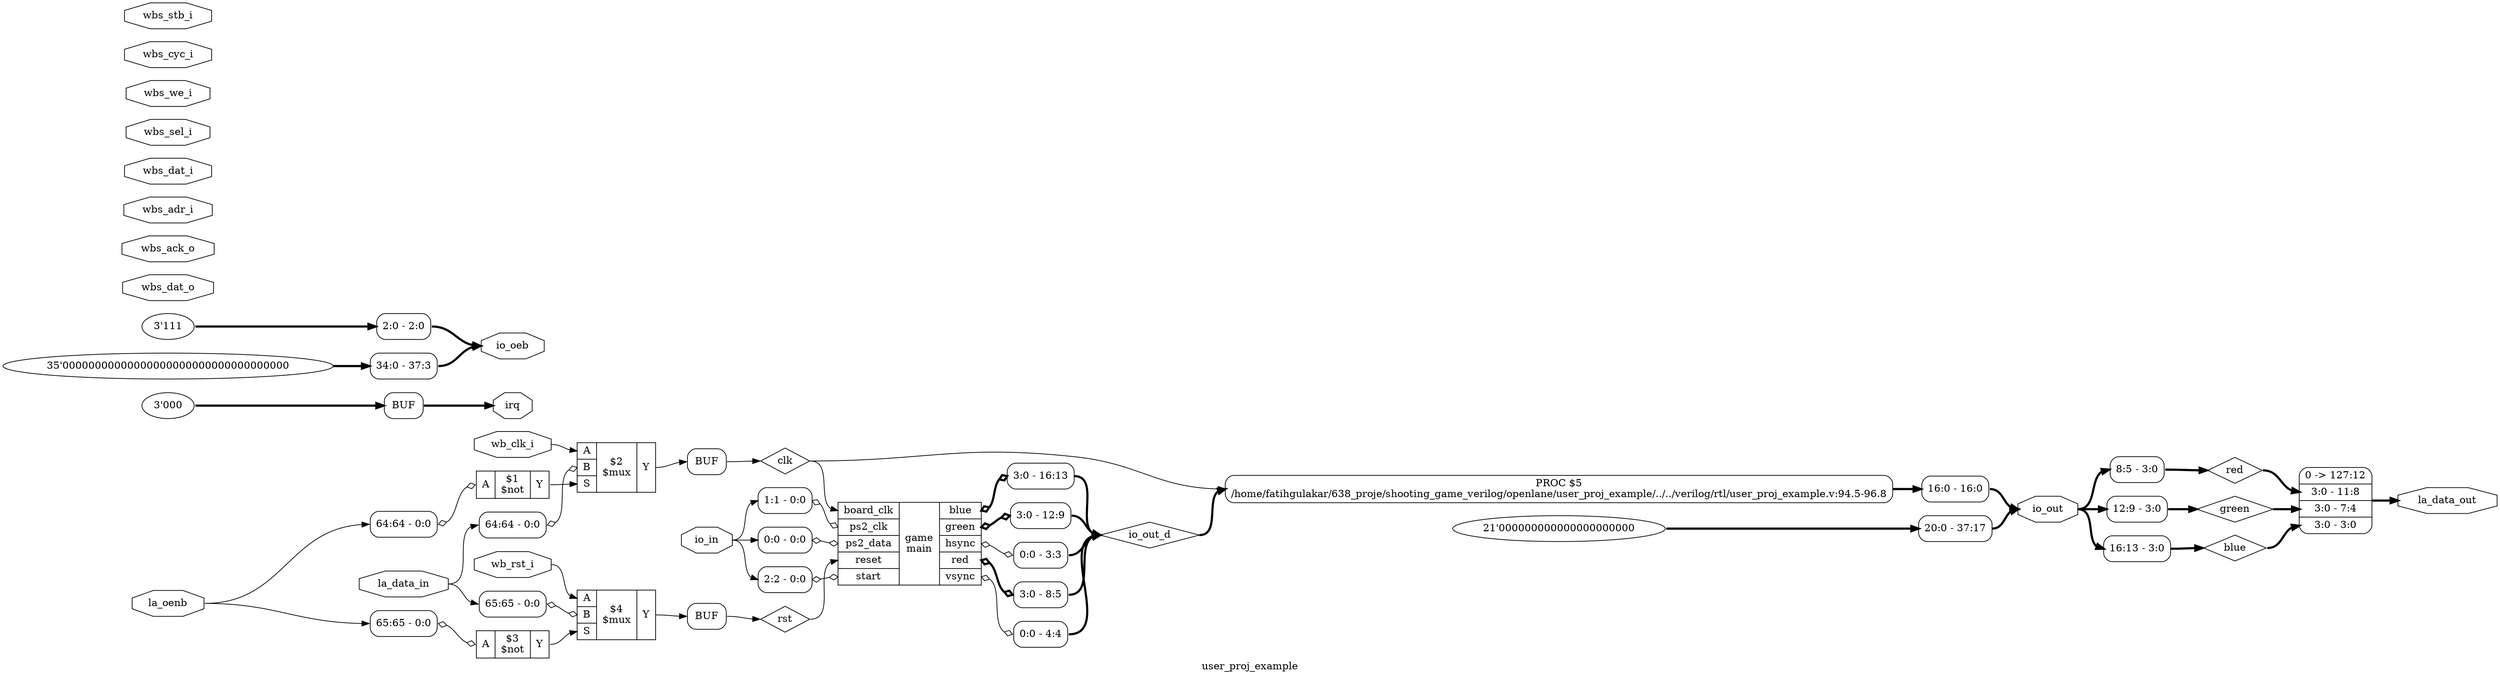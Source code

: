 digraph "user_proj_example" {
label="user_proj_example";
rankdir="LR";
remincross=true;
n6 [ shape=diamond, label="io_out_d", color="black", fontcolor="black" ];
n7 [ shape=diamond, label="blue", color="black", fontcolor="black" ];
n8 [ shape=diamond, label="green", color="black", fontcolor="black" ];
n9 [ shape=diamond, label="red", color="black", fontcolor="black" ];
n10 [ shape=diamond, label="rst", color="black", fontcolor="black" ];
n11 [ shape=diamond, label="clk", color="black", fontcolor="black" ];
n12 [ shape=octagon, label="irq", color="black", fontcolor="black" ];
n13 [ shape=octagon, label="io_oeb", color="black", fontcolor="black" ];
n14 [ shape=octagon, label="io_out", color="black", fontcolor="black" ];
n15 [ shape=octagon, label="io_in", color="black", fontcolor="black" ];
n16 [ shape=octagon, label="la_oenb", color="black", fontcolor="black" ];
n17 [ shape=octagon, label="la_data_out", color="black", fontcolor="black" ];
n18 [ shape=octagon, label="la_data_in", color="black", fontcolor="black" ];
n19 [ shape=octagon, label="wbs_dat_o", color="black", fontcolor="black" ];
n20 [ shape=octagon, label="wbs_ack_o", color="black", fontcolor="black" ];
n21 [ shape=octagon, label="wbs_adr_i", color="black", fontcolor="black" ];
n22 [ shape=octagon, label="wbs_dat_i", color="black", fontcolor="black" ];
n23 [ shape=octagon, label="wbs_sel_i", color="black", fontcolor="black" ];
n24 [ shape=octagon, label="wbs_we_i", color="black", fontcolor="black" ];
n25 [ shape=octagon, label="wbs_cyc_i", color="black", fontcolor="black" ];
n26 [ shape=octagon, label="wbs_stb_i", color="black", fontcolor="black" ];
n27 [ shape=octagon, label="wb_rst_i", color="black", fontcolor="black" ];
n28 [ shape=octagon, label="wb_clk_i", color="black", fontcolor="black" ];
c36 [ shape=record, label="{{<p29> board_clk|<p30> ps2_clk|<p31> ps2_data|<p32> reset|<p33> start}|game\nmain|{<p7> blue|<p8> green|<p34> hsync|<p9> red|<p35> vsync}}" ];
x0 [ shape=record, style=rounded, label="<s0> 3:0 - 16:13 " ];
c36:p7:e -> x0:w [arrowhead=odiamond, arrowtail=odiamond, dir=both, color="black", style="setlinewidth(3)", label=""];
x1 [ shape=record, style=rounded, label="<s0> 3:0 - 12:9 " ];
c36:p8:e -> x1:w [arrowhead=odiamond, arrowtail=odiamond, dir=both, color="black", style="setlinewidth(3)", label=""];
x2 [ shape=record, style=rounded, label="<s0> 3:0 - 8:5 " ];
c36:p9:e -> x2:w [arrowhead=odiamond, arrowtail=odiamond, dir=both, color="black", style="setlinewidth(3)", label=""];
x3 [ shape=record, style=rounded, label="<s0> 0:0 - 4:4 " ];
c36:p35:e -> x3:w [arrowhead=odiamond, arrowtail=odiamond, dir=both, color="black", label=""];
x4 [ shape=record, style=rounded, label="<s0> 0:0 - 3:3 " ];
c36:p34:e -> x4:w [arrowhead=odiamond, arrowtail=odiamond, dir=both, color="black", label=""];
x5 [ shape=record, style=rounded, label="<s0> 2:2 - 0:0 " ];
x5:e -> c36:p33:w [arrowhead=odiamond, arrowtail=odiamond, dir=both, color="black", label=""];
x6 [ shape=record, style=rounded, label="<s0> 1:1 - 0:0 " ];
x6:e -> c36:p30:w [arrowhead=odiamond, arrowtail=odiamond, dir=both, color="black", label=""];
x7 [ shape=record, style=rounded, label="<s0> 0:0 - 0:0 " ];
x7:e -> c36:p31:w [arrowhead=odiamond, arrowtail=odiamond, dir=both, color="black", label=""];
c41 [ shape=record, label="{{<p37> A|<p38> B|<p39> S}|$4\n$mux|{<p40> Y}}" ];
x8 [ shape=record, style=rounded, label="<s0> 65:65 - 0:0 " ];
x8:e -> c41:p38:w [arrowhead=odiamond, arrowtail=odiamond, dir=both, color="black", label=""];
c42 [ shape=record, label="{{<p37> A}|$3\n$not|{<p40> Y}}" ];
x9 [ shape=record, style=rounded, label="<s0> 65:65 - 0:0 " ];
x9:e -> c42:p37:w [arrowhead=odiamond, arrowtail=odiamond, dir=both, color="black", label=""];
c43 [ shape=record, label="{{<p37> A|<p38> B|<p39> S}|$2\n$mux|{<p40> Y}}" ];
x10 [ shape=record, style=rounded, label="<s0> 64:64 - 0:0 " ];
x10:e -> c43:p38:w [arrowhead=odiamond, arrowtail=odiamond, dir=both, color="black", label=""];
c44 [ shape=record, label="{{<p37> A}|$1\n$not|{<p40> Y}}" ];
x11 [ shape=record, style=rounded, label="<s0> 64:64 - 0:0 " ];
x11:e -> c44:p37:w [arrowhead=odiamond, arrowtail=odiamond, dir=both, color="black", label=""];
x13 [ shape=record, style=rounded, label="<s0> 16:0 - 16:0 " ];
p12 [shape=box, style=rounded, label="PROC $5\n/home/fatihgulakar/638_proje/shooting_game_verilog/openlane/user_proj_example/../../verilog/rtl/user_proj_example.v:94.5-96.8"];
x14 [ shape=record, style=rounded, label="<s0> 8:5 - 3:0 " ];
x15 [ shape=record, style=rounded, label="<s0> 12:9 - 3:0 " ];
x16 [ shape=record, style=rounded, label="<s0> 16:13 - 3:0 " ];
v17 [ label="21'000000000000000000000" ];
x18 [ shape=record, style=rounded, label="<s0> 20:0 - 37:17 " ];
v19 [ label="3'111" ];
x20 [ shape=record, style=rounded, label="<s0> 2:0 - 2:0 " ];
v21 [ label="35'00000000000000000000000000000000000" ];
x22 [ shape=record, style=rounded, label="<s0> 34:0 - 37:3 " ];
v23 [ label="3'000" ];
x24 [shape=box, style=rounded, label="BUF"];
x25 [ shape=record, style=rounded, label="0 -&gt; 127:12 |<s2> 3:0 - 11:8 |<s1> 3:0 - 7:4 |<s0> 3:0 - 3:0 " ];
x26 [shape=box, style=rounded, label="BUF"];
x27 [shape=box, style=rounded, label="BUF"];
x27:e:e -> n10:w [color="black", label=""];
n10:e -> c36:p32:w [color="black", label=""];
x26:e:e -> n11:w [color="black", label=""];
n11:e -> c36:p29:w [color="black", label=""];
n11:e -> p12:w [color="black", label=""];
x24:e:e -> n12:w [color="black", style="setlinewidth(3)", label=""];
x20:s0:e -> n13:w [color="black", style="setlinewidth(3)", label=""];
x22:s0:e -> n13:w [color="black", style="setlinewidth(3)", label=""];
x13:s0:e -> n14:w [color="black", style="setlinewidth(3)", label=""];
x18:s0:e -> n14:w [color="black", style="setlinewidth(3)", label=""];
n14:e -> x14:s0:w [color="black", style="setlinewidth(3)", label=""];
n14:e -> x15:s0:w [color="black", style="setlinewidth(3)", label=""];
n14:e -> x16:s0:w [color="black", style="setlinewidth(3)", label=""];
n15:e -> x5:s0:w [color="black", label=""];
n15:e -> x6:s0:w [color="black", label=""];
n15:e -> x7:s0:w [color="black", label=""];
n16:e -> x11:s0:w [color="black", label=""];
n16:e -> x9:s0:w [color="black", label=""];
x25:e -> n17:w [color="black", style="setlinewidth(3)", label=""];
n18:e -> x10:s0:w [color="black", label=""];
n18:e -> x8:s0:w [color="black", label=""];
c41:p40:e -> x27:w:w [color="black", label=""];
n27:e -> c41:p37:w [color="black", label=""];
n28:e -> c43:p37:w [color="black", label=""];
c42:p40:e -> c41:p39:w [color="black", label=""];
c43:p40:e -> x26:w:w [color="black", label=""];
c44:p40:e -> c43:p39:w [color="black", label=""];
x0:s0:e -> n6:w [color="black", style="setlinewidth(3)", label=""];
x1:s0:e -> n6:w [color="black", style="setlinewidth(3)", label=""];
x2:s0:e -> n6:w [color="black", style="setlinewidth(3)", label=""];
x3:s0:e -> n6:w [color="black", style="setlinewidth(3)", label=""];
x4:s0:e -> n6:w [color="black", style="setlinewidth(3)", label=""];
n6:e -> p12:w [color="black", style="setlinewidth(3)", label=""];
x16:e -> n7:w [color="black", style="setlinewidth(3)", label=""];
n7:e -> x25:s0:w [color="black", style="setlinewidth(3)", label=""];
x15:e -> n8:w [color="black", style="setlinewidth(3)", label=""];
n8:e -> x25:s1:w [color="black", style="setlinewidth(3)", label=""];
x14:e -> n9:w [color="black", style="setlinewidth(3)", label=""];
n9:e -> x25:s2:w [color="black", style="setlinewidth(3)", label=""];
v17:e -> x18:w [color="black", style="setlinewidth(3)", label=""];
v19:e -> x20:w [color="black", style="setlinewidth(3)", label=""];
v21:e -> x22:w [color="black", style="setlinewidth(3)", label=""];
v23:e -> x24:w:w [color="black", style="setlinewidth(3)", label=""];
p12:e -> x13:w [color="black", style="setlinewidth(3)", label=""];
}

